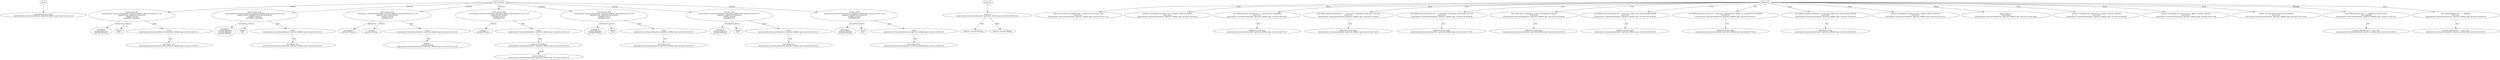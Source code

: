 strict digraph "tests/contract_testcases/solana/user_oper/user_defined_oper_incorrect.sol" {
	Bitmap [label="name:Bitmap ty:bytes32\ntests/contract_testcases/solana/user_oper/user_defined_oper_incorrect.sol:1:1-23"]
	bad_cmp [label="function bad_cmp\ntests/contract_testcases/solana/user_oper/user_defined_oper_incorrect.sol:3:1-52\nsignature bad_cmp(bytes32,bytes32)\nvisibility internal\nmutability nonpayable"]
	parameters [label="parameters\nusertype Bitmap a\nusertype Bitmap b"]
	returns [label="returns\nbool "]
	return [label="return\ntests/contract_testcases/solana/user_oper/user_defined_oper_incorrect.sol:4:2-13"]
	bool_literal [label="bool literal: true\ntests/contract_testcases/solana/user_oper/user_defined_oper_incorrect.sol:4:9-13"]
	bad_cmp2 [label="function bad_cmp2\ntests/contract_testcases/solana/user_oper/user_defined_oper_incorrect.sol:7:1-63\nsignature bad_cmp2(bytes32,bytes32,bytes32)\nvisibility internal\nmutability nonpayable"]
	parameters_9 [label="parameters\nusertype Bitmap a\nusertype Bitmap b\nusertype Bitmap c"]
	returns_10 [label="returns\nbool "]
	return_11 [label="return\ntests/contract_testcases/solana/user_oper/user_defined_oper_incorrect.sol:8:2-13"]
	bool_literal_12 [label="bool literal: true\ntests/contract_testcases/solana/user_oper/user_defined_oper_incorrect.sol:8:9-13"]
	bad_cmp3 [label="function bad_cmp3\ntests/contract_testcases/solana/user_oper/user_defined_oper_incorrect.sol:11:1-50\nsignature bad_cmp3(bytes32)\nvisibility internal\nmutability pure"]
	parameters_14 [label="parameters\nusertype Bitmap a"]
	returns_15 [label="returns\nusertype Bitmap "]
	return_16 [label="return\ntests/contract_testcases/solana/user_oper/user_defined_oper_incorrect.sol:12:2-10"]
	variable [label="variable: a\nusertype Bitmap\ntests/contract_testcases/solana/user_oper/user_defined_oper_incorrect.sol:12:9-10"]
	bad_cmp4 [label="function bad_cmp4\ntests/contract_testcases/solana/user_oper/user_defined_oper_incorrect.sol:15:1-42\nsignature bad_cmp4()\nvisibility internal\nmutability pure"]
	returns_19 [label="returns\nusertype Bitmap "]
	return_20 [label="return\ntests/contract_testcases/solana/user_oper/user_defined_oper_incorrect.sol:16:2-32"]
	builtins [label="builtin UserTypeWrap\ntests/contract_testcases/solana/user_oper/user_defined_oper_incorrect.sol:16:9-32"]
	number_literal [label="bytes32 literal: 0\ntests/contract_testcases/solana/user_oper/user_defined_oper_incorrect.sol:16:21-31"]
	bad_cmp5 [label="function bad_cmp5\ntests/contract_testcases/solana/user_oper/user_defined_oper_incorrect.sol:19:1-58\nsignature bad_cmp5(bytes32,bytes32)\nvisibility internal\nmutability pure"]
	parameters_24 [label="parameters\nusertype Bitmap a\nusertype Bitmap b"]
	returns_25 [label="returns\nbool "]
	return_26 [label="return\ntests/contract_testcases/solana/user_oper/user_defined_oper_incorrect.sol:20:2-13"]
	bool_literal_27 [label="bool literal: true\ntests/contract_testcases/solana/user_oper/user_defined_oper_incorrect.sol:20:9-13"]
	cmp [label="function cmp\ntests/contract_testcases/solana/user_oper/user_defined_oper_incorrect.sol:23:1-53\nsignature cmp(bytes32,bytes32)\nvisibility internal\nmutability pure"]
	parameters_29 [label="parameters\nusertype Bitmap a\nusertype Bitmap b"]
	returns_30 [label="returns\nbool "]
	return_31 [label="return\ntests/contract_testcases/solana/user_oper/user_defined_oper_incorrect.sol:24:2-13"]
	bool_literal_32 [label="bool literal: true\ntests/contract_testcases/solana/user_oper/user_defined_oper_incorrect.sol:24:9-13"]
	cmp2 [label="function cmp2\ntests/contract_testcases/solana/user_oper/user_defined_oper_incorrect.sol:27:1-54\nsignature cmp2(bytes32,bytes32)\nvisibility internal\nmutability pure"]
	parameters_34 [label="parameters\nusertype Bitmap a\nusertype Bitmap b"]
	returns_35 [label="returns\nbool "]
	return_36 [label="return\ntests/contract_testcases/solana/user_oper/user_defined_oper_incorrect.sol:28:2-14"]
	bool_literal_37 [label="bool literal: false\ntests/contract_testcases/solana/user_oper/user_defined_oper_incorrect.sol:28:9-14"]
	contract [label="contract C\ntests/contract_testcases/solana/user_oper/user_defined_oper_incorrect.sol:39:1-42:2"]
	using [label="using for usertype Bitmap"]
	using_41 [label="using for usertype Bitmap"]
	diagnostic [label="using must be bound to specific type, '*' cannot be used on file scope\nlevel Error\ntests/contract_testcases/solana/user_oper/user_defined_oper_incorrect.sol:31:1-35"]
	diagnostic_44 [label="operator overloading can only be set in a global 'using for' directive\nlevel Error\ntests/contract_testcases/solana/user_oper/user_defined_oper_incorrect.sol:32:8-21"]
	diagnostic_45 [label="user defined operator function for '==' must have pure mutability\nlevel Error\ntests/contract_testcases/solana/user_oper/user_defined_oper_incorrect.sol:33:8-21"]
	note [label="definition of 'bad_cmp'\ntests/contract_testcases/solana/user_oper/user_defined_oper_incorrect.sol:3:10-17"]
	diagnostic_47 [label="user defined operator function for '==' must have 2 arguments of the same user type\nlevel Error\ntests/contract_testcases/solana/user_oper/user_defined_oper_incorrect.sol:34:8-22"]
	note_48 [label="definition of 'bad_cmp2'\ntests/contract_testcases/solana/user_oper/user_defined_oper_incorrect.sol:7:10-18"]
	diagnostic_49 [label="user defined operator function for '==' must have 2 arguments of the same user type\nlevel Error\ntests/contract_testcases/solana/user_oper/user_defined_oper_incorrect.sol:34:24-38"]
	note_50 [label="definition of 'bad_cmp3'\ntests/contract_testcases/solana/user_oper/user_defined_oper_incorrect.sol:11:10-18"]
	diagnostic_51 [label="'bad_cmp4' has no arguments, at least one argument required\nlevel Error\ntests/contract_testcases/solana/user_oper/user_defined_oper_incorrect.sol:34:40-48"]
	note_52 [label="definition of 'bad_cmp4'\ntests/contract_testcases/solana/user_oper/user_defined_oper_incorrect.sol:15:10-18"]
	diagnostic_53 [label="user defined operator function for '+' must have single return type usertype Bitmap\nlevel Error\ntests/contract_testcases/solana/user_oper/user_defined_oper_incorrect.sol:34:56-69"]
	note_54 [label="definition of 'bad_cmp5'\ntests/contract_testcases/solana/user_oper/user_defined_oper_incorrect.sol:19:10-18"]
	diagnostic_55 [label="user defined operator function for '-' must have 1 parameter for negate, or 2 parameters for subtract\nlevel Error\ntests/contract_testcases/solana/user_oper/user_defined_oper_incorrect.sol:35:8-21"]
	note_56 [label="definition of 'bad_cmp2'\ntests/contract_testcases/solana/user_oper/user_defined_oper_incorrect.sol:7:10-18"]
	diagnostic_57 [label="user defined operator function for '|' must have single return type usertype Bitmap\nlevel Error\ntests/contract_testcases/solana/user_oper/user_defined_oper_incorrect.sol:36:8-16"]
	note_58 [label="definition of 'cmp'\ntests/contract_testcases/solana/user_oper/user_defined_oper_incorrect.sol:23:10-13"]
	diagnostic_59 [label="operator overloading can only be set in a global 'using for' directive\nlevel Error\ntests/contract_testcases/solana/user_oper/user_defined_oper_incorrect.sol:37:8-17"]
	diagnostic_60 [label="found contract 'C'\nlevel Debug\ntests/contract_testcases/solana/user_oper/user_defined_oper_incorrect.sol:39:1-42:2"]
	diagnostic_61 [label="operator overloading can only be set in a global 'using for' directive\nlevel Error\ntests/contract_testcases/solana/user_oper/user_defined_oper_incorrect.sol:40:9-22"]
	diagnostic_62 [label="operator overloading can only be set in a global 'using for' directive\nlevel Error\ntests/contract_testcases/solana/user_oper/user_defined_oper_incorrect.sol:41:9-22"]
	diagnostic_63 [label="'global' on using within contract not permitted\nlevel Error\ntests/contract_testcases/solana/user_oper/user_defined_oper_incorrect.sol:41:35-41"]
	diagnostic_64 [label="user defined operator for '==' redefined to same function\nlevel Warning\ntests/contract_testcases/solana/user_oper/user_defined_oper_incorrect.sol:47:8-17"]
	note_65 [label="previous definition of '==' was 'cmp'\ntests/contract_testcases/solana/user_oper/user_defined_oper_incorrect.sol:45:8-17"]
	diagnostic_66 [label="user defined operator for '==' redefined\nlevel Error\ntests/contract_testcases/solana/user_oper/user_defined_oper_incorrect.sol:49:8-18"]
	note_67 [label="previous definition of '==' was 'cmp'\ntests/contract_testcases/solana/user_oper/user_defined_oper_incorrect.sol:45:8-17"]
	types -> Bitmap
	free_functions -> bad_cmp [label="function"]
	bad_cmp -> parameters [label="parameters"]
	bad_cmp -> returns [label="returns"]
	bad_cmp -> return [label="body"]
	return -> bool_literal [label="expr"]
	free_functions -> bad_cmp2 [label="function"]
	bad_cmp2 -> parameters_9 [label="parameters"]
	bad_cmp2 -> returns_10 [label="returns"]
	bad_cmp2 -> return_11 [label="body"]
	return_11 -> bool_literal_12 [label="expr"]
	free_functions -> bad_cmp3 [label="function"]
	bad_cmp3 -> parameters_14 [label="parameters"]
	bad_cmp3 -> returns_15 [label="returns"]
	bad_cmp3 -> return_16 [label="body"]
	return_16 -> variable [label="expr"]
	free_functions -> bad_cmp4 [label="function"]
	bad_cmp4 -> returns_19 [label="returns"]
	bad_cmp4 -> return_20 [label="body"]
	return_20 -> builtins [label="expr"]
	builtins -> number_literal [label="arg #0"]
	free_functions -> bad_cmp5 [label="function"]
	bad_cmp5 -> parameters_24 [label="parameters"]
	bad_cmp5 -> returns_25 [label="returns"]
	bad_cmp5 -> return_26 [label="body"]
	return_26 -> bool_literal_27 [label="expr"]
	free_functions -> cmp [label="function"]
	cmp -> parameters_29 [label="parameters"]
	cmp -> returns_30 [label="returns"]
	cmp -> return_31 [label="body"]
	return_31 -> bool_literal_32 [label="expr"]
	free_functions -> cmp2 [label="function"]
	cmp2 -> parameters_34 [label="parameters"]
	cmp2 -> returns_35 [label="returns"]
	cmp2 -> return_36 [label="body"]
	return_36 -> bool_literal_37 [label="expr"]
	contracts -> contract
	contract -> using [label="base"]
	contract -> using_41 [label="base"]
	diagnostics -> diagnostic [label="Error"]
	diagnostics -> diagnostic_44 [label="Error"]
	diagnostics -> diagnostic_45 [label="Error"]
	diagnostic_45 -> note [label="note"]
	diagnostics -> diagnostic_47 [label="Error"]
	diagnostic_47 -> note_48 [label="note"]
	diagnostics -> diagnostic_49 [label="Error"]
	diagnostic_49 -> note_50 [label="note"]
	diagnostics -> diagnostic_51 [label="Error"]
	diagnostic_51 -> note_52 [label="note"]
	diagnostics -> diagnostic_53 [label="Error"]
	diagnostic_53 -> note_54 [label="note"]
	diagnostics -> diagnostic_55 [label="Error"]
	diagnostic_55 -> note_56 [label="note"]
	diagnostics -> diagnostic_57 [label="Error"]
	diagnostic_57 -> note_58 [label="note"]
	diagnostics -> diagnostic_59 [label="Error"]
	diagnostics -> diagnostic_60 [label="Debug"]
	diagnostics -> diagnostic_61 [label="Error"]
	diagnostics -> diagnostic_62 [label="Error"]
	diagnostics -> diagnostic_63 [label="Error"]
	diagnostics -> diagnostic_64 [label="Warning"]
	diagnostic_64 -> note_65 [label="note"]
	diagnostics -> diagnostic_66 [label="Error"]
	diagnostic_66 -> note_67 [label="note"]
}
